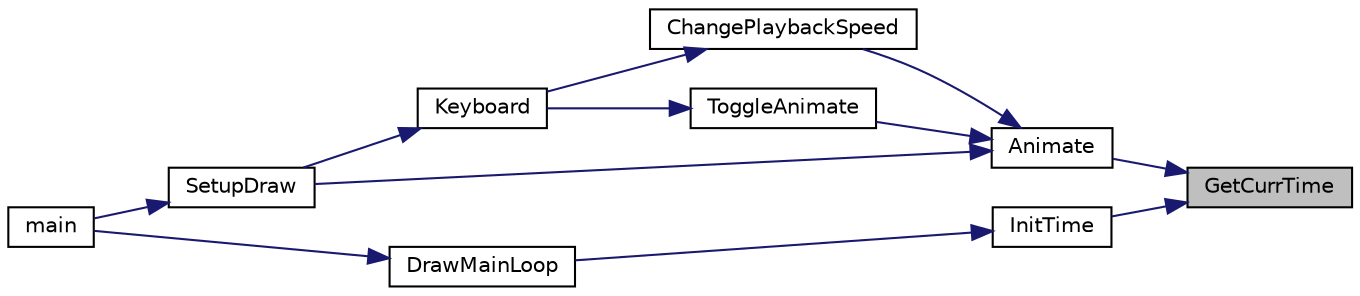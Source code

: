 digraph "GetCurrTime"
{
 // LATEX_PDF_SIZE
  edge [fontname="Helvetica",fontsize="10",labelfontname="Helvetica",labelfontsize="10"];
  node [fontname="Helvetica",fontsize="10",shape=record];
  rankdir="RL";
  Node1 [label="GetCurrTime",height=0.2,width=0.4,color="black", fillcolor="grey75", style="filled", fontcolor="black",tooltip=" "];
  Node1 -> Node2 [dir="back",color="midnightblue",fontsize="10",style="solid",fontname="Helvetica"];
  Node2 [label="Animate",height=0.2,width=0.4,color="black", fillcolor="white", style="filled",URL="$_main_8cpp.html#a9fb8255fa2882c28b1d874ba0bed5d38",tooltip=" "];
  Node2 -> Node3 [dir="back",color="midnightblue",fontsize="10",style="solid",fontname="Helvetica"];
  Node3 [label="ChangePlaybackSpeed",height=0.2,width=0.4,color="black", fillcolor="white", style="filled",URL="$_main_8cpp.html#a8ddb8750f3cec8f1860c5efe5facf93f",tooltip=" "];
  Node3 -> Node4 [dir="back",color="midnightblue",fontsize="10",style="solid",fontname="Helvetica"];
  Node4 [label="Keyboard",height=0.2,width=0.4,color="black", fillcolor="white", style="filled",URL="$_main_8cpp.html#a5b7327ae645169b577a93117ca8ad7cd",tooltip=" "];
  Node4 -> Node5 [dir="back",color="midnightblue",fontsize="10",style="solid",fontname="Helvetica"];
  Node5 [label="SetupDraw",height=0.2,width=0.4,color="black", fillcolor="white", style="filled",URL="$_main_8cpp.html#ae5ae3e850d0bea8222d700379b64c074",tooltip=" "];
  Node5 -> Node6 [dir="back",color="midnightblue",fontsize="10",style="solid",fontname="Helvetica"];
  Node6 [label="main",height=0.2,width=0.4,color="black", fillcolor="white", style="filled",URL="$_main_8cpp.html#a3c04138a5bfe5d72780bb7e82a18e627",tooltip=" "];
  Node2 -> Node5 [dir="back",color="midnightblue",fontsize="10",style="solid",fontname="Helvetica"];
  Node2 -> Node7 [dir="back",color="midnightblue",fontsize="10",style="solid",fontname="Helvetica"];
  Node7 [label="ToggleAnimate",height=0.2,width=0.4,color="black", fillcolor="white", style="filled",URL="$_main_8cpp.html#ae7ce9bd53fe1ffe77252359a48d68756",tooltip=" "];
  Node7 -> Node4 [dir="back",color="midnightblue",fontsize="10",style="solid",fontname="Helvetica"];
  Node1 -> Node8 [dir="back",color="midnightblue",fontsize="10",style="solid",fontname="Helvetica"];
  Node8 [label="InitTime",height=0.2,width=0.4,color="black", fillcolor="white", style="filled",URL="$_main_8cpp.html#ab1f17da15e67a8b2460d5a88b7a3db6e",tooltip=" "];
  Node8 -> Node9 [dir="back",color="midnightblue",fontsize="10",style="solid",fontname="Helvetica"];
  Node9 [label="DrawMainLoop",height=0.2,width=0.4,color="black", fillcolor="white", style="filled",URL="$_main_8cpp.html#a57b4e5e3692ab5b28b5864235c1a4bbc",tooltip=" "];
  Node9 -> Node6 [dir="back",color="midnightblue",fontsize="10",style="solid",fontname="Helvetica"];
}
